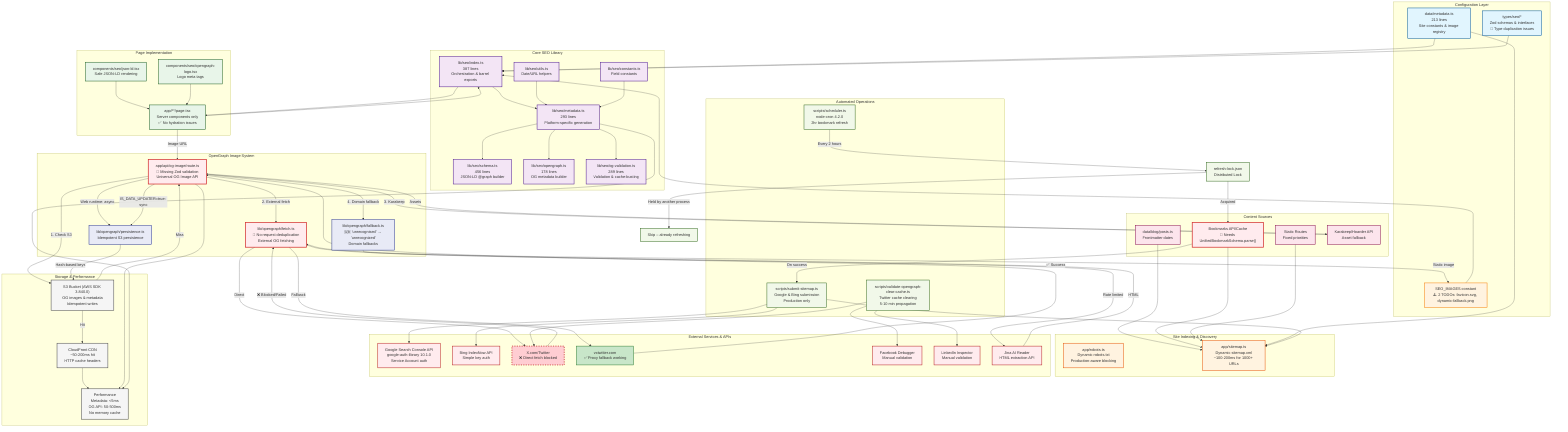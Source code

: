 graph TB
    %% SEO Architecture with Complete Data Flow
    
    subgraph "Configuration Layer"
        METADATA["data/metadata.ts<br/>213 lines<br/>Site constants & image registry"]
        SEO_IMAGES["SEO_IMAGES constant<br/>⚠️ 2 TODOs: favicon.svg, dynamic-fallback.png"]
        TYPES["types/seo/*<br/>Zod schemas & interfaces<br/>🐛 Type duplication issues"]
    end
    
    subgraph "Core SEO Library"
        INDEX["lib/seo/index.ts<br/>387 lines<br/>Orchestration & barrel exports"]
        META["lib/seo/metadata.ts<br/>293 lines<br/>Platform-specific generation"]
        SCHEMA["lib/seo/schema.ts<br/>456 lines<br/>JSON-LD @graph builder"]
        OG["lib/seo/opengraph.ts<br/>178 lines<br/>OG metadata builder"]
        OGVAL["lib/seo/og-validation.ts<br/>289 lines<br/>Validation & cache-busting"]
        UTILS["lib/seo/utils.ts<br/>Date/URL helpers"]
        CONST["lib/seo/constants.ts<br/>Field constants"]
    end
    
    subgraph "OpenGraph Image System"
        OGAPI["app/api/og-image/route.ts<br/>🐛 Missing Zod validation<br/>Universal OG Image API"]
        OGFETCH["lib/opengraph/fetch.ts<br/>🐛 No request deduplication<br/>External OG fetching"]
        OGPERSIST["lib/opengraph/persistence.ts<br/>Idempotent S3 persistence"]
        OGFALLBACK["lib/opengraph/fallback.ts<br/>🇬🇧 'unrecognised' → 'unrecognized'<br/>Domain fallbacks"]
    end
    
    subgraph "Page Implementation"
        PAGES["app/**/page.tsx<br/>Server components only<br/>✅ No hydration issues"]
        JSONLD["components/seo/json-ld.tsx<br/>Safe JSON-LD rendering"]
        OGLOGO["components/seo/opengraph-logo.tsx<br/>Logo meta tags"]
    end
    
    subgraph "Site Indexing & Discovery"
        ROBOTS["app/robots.ts<br/>Dynamic robots.txt<br/>Production-aware blocking"]
        SITEMAP["app/sitemap.ts<br/>Dynamic sitemap.xml<br/>~100-200ms for 1000+ URLs"]
    end
    
    subgraph "Content Sources"
        BLOG["data/blog/posts.ts<br/>Frontmatter dates"]
        BOOKMARKS["Bookmarks API/Cache<br/>🐛 Needs UnifiedBookmarkSchema.parse()"]
        STATIC["Static Routes<br/>Fixed priorities"]
        KARAKEEP["Karakeep/Hoarder API<br/>Asset fallback"]
    end
    
    subgraph "Automated Operations"
        SCHEDULER["scripts/scheduler.ts<br/>node-cron 4.2.0<br/>2hr bookmark refresh"]
        SUBMIT["scripts/submit-sitemap.ts<br/>Google & Bing submission<br/>Production only"]
        VALCACHE["scripts/validate-opengraph-clear-cache.ts<br/>Twitter cache clearing<br/>5-10 min propagation"]
    end
    
    subgraph "External Services & APIs"
        GOOGLE["Google Search Console API<br/>google-auth-library 10.1.0<br/>Service Account auth"]
        BING["Bing IndexNow API<br/>Simple key auth"]
        TWITTER["X.com/Twitter<br/>❌ Direct fetch blocked"]
        VXTWITTER["vxtwitter.com<br/>✅ Proxy fallback working"]
        FB["Facebook Debugger<br/>Manual validation"]
        LINKEDIN["LinkedIn Inspector<br/>Manual validation"]
        JINA["Jina AI Reader<br/>HTML extraction API"]
    end
    
    subgraph "Storage & Performance"
        S3["S3 Bucket (AWS SDK 3.840.0)<br/>OG images & metadata<br/>Idempotent writes"]
        CDN["CloudFront CDN<br/>~50-200ms hit<br/>HTTP cache headers"]
        PERF["Performance<br/>Metadata: <5ms<br/>OG API: 50-500ms<br/>No memory cache"]
    end
    
    %% Data Flow - Metadata Generation
    METADATA --> INDEX
    SEO_IMAGES --> INDEX
    TYPES --> INDEX
    INDEX --> META
    META --> SCHEMA
    META --> OG
    META --> OGVAL
    UTILS --> META
    CONST --> META
    PAGES --> INDEX
    INDEX --> PAGES
    JSONLD --> PAGES
    OGLOGO --> PAGES
    
    %% OpenGraph Image Flow with Fallbacks
    PAGES -->|Image URL| OGAPI
    OGAPI -->|1. Check S3| S3
    S3 -->|Hit| CDN
    S3 -->|Miss| OGAPI
    OGAPI -->|2. External fetch| OGFETCH
    OGFETCH -->|Direct| TWITTER
    TWITTER -->|❌ Blocked/Failed| OGFETCH
    OGFETCH -->|Fallback| VXTWITTER
    VXTWITTER -->|✅ Success| OGAPI
    OGAPI -->|3. Karakeep| KARAKEEP
    KARAKEEP -->|Assets| OGAPI
    OGAPI -->|4. Domain fallback| OGFALLBACK
    OGFALLBACK -->|Static image| SEO_IMAGES
    
    %% Persistence Flow with Environment Awareness
    OGAPI -->|Web runtime: async| OGPERSIST
    OGAPI -->|IS_DATA_UPDATER=true: sync| OGPERSIST
    OGPERSIST -->|Hash-based keys| S3
    OGFETCH -->|Rate limited| JINA
    JINA -->|HTML| OGFETCH
    
    %% Cache Clearing Flow
    VALCACHE --> FB
    VALCACHE --> TWITTER
    VALCACHE --> LINKEDIN
    
    %% Data Flow - Sitemap Generation
    BLOG --> SITEMAP
    BOOKMARKS --> SITEMAP
    STATIC --> SITEMAP
    METADATA --> SITEMAP
    
    %% Data Flow - Submission
    SCHEDULER -->|Every 2 hours| LOCK[refresh-lock.json<br/>Distributed Lock]
    LOCK -->|Acquired| BOOKMARKS
    LOCK -->|Held by another process| WAIT[Skip – already refreshing]
    BOOKMARKS -->|On success| SUBMIT
    SUBMIT --> SITEMAP
    SUBMIT --> GOOGLE
    SUBMIT --> BING
    
    %% Connect performance metrics
    CDN --> PERF
    OGAPI --> PERF
    META --> PERF
    
    %% Styling with issue indicators
    classDef config fill:#e1f5fe,stroke:#01579b,stroke-width:2px
    classDef lib fill:#f3e5f5,stroke:#4a148c,stroke-width:2px
    classDef page fill:#e8f5e9,stroke:#1b5e20,stroke-width:2px
    classDef index fill:#fff3e0,stroke:#e65100,stroke-width:2px
    classDef data fill:#fce4ec,stroke:#880e4f,stroke-width:2px
    classDef auto fill:#f1f8e9,stroke:#33691e,stroke-width:2px
    classDef external fill:#ffebee,stroke:#b71c1c,stroke-width:2px
    classDef api fill:#e8eaf6,stroke:#283593,stroke-width:2px
    classDef storage fill:#f5f5f5,stroke:#424242,stroke-width:2px
    classDef unreliable fill:#ffcdd2,stroke:#c62828,stroke-width:3px,stroke-dasharray: 5 5
    classDef reliable fill:#c8e6c9,stroke:#2e7d32,stroke-width:2px
    classDef issue fill:#ffebee,stroke:#d32f2f,stroke-width:3px
    classDef warning fill:#fff3e0,stroke:#f57c00,stroke-width:2px
    
    class METADATA,TYPES config
    class SEO_IMAGES warning
    class INDEX,META,SCHEMA,OG,OGVAL,UTILS,CONST lib
    class OGAPI,OGFETCH issue
    class OGPERSIST,OGFALLBACK api
    class PAGES,JSONLD,OGLOGO page
    class ROBOTS,SITEMAP index
    class BLOG,STATIC,KARAKEEP data
    class BOOKMARKS issue
    class SCHEDULER,SUBMIT,VALCACHE auto
    class GOOGLE,BING,FB,LINKEDIN,JINA external
    class TWITTER unreliable
    class VXTWITTER reliable
    class S3,CDN,PERF storage
    class LOCK,WAIT auto